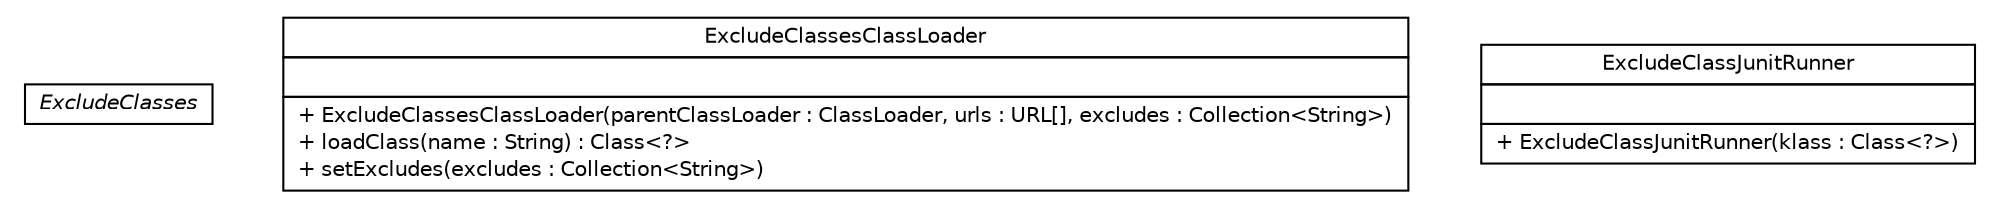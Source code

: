 #!/usr/local/bin/dot
#
# Class diagram 
# Generated by UMLGraph version R5_6-24-gf6e263 (http://www.umlgraph.org/)
#

digraph G {
	edge [fontname="Helvetica",fontsize=10,labelfontname="Helvetica",labelfontsize=10];
	node [fontname="Helvetica",fontsize=10,shape=plaintext];
	nodesep=0.25;
	ranksep=0.5;
	// top.infra.test.classloader.exclude.ExcludeClasses
	c21 [label=<<table title="top.infra.test.classloader.exclude.ExcludeClasses" border="0" cellborder="1" cellspacing="0" cellpadding="2" port="p" href="./ExcludeClasses.html">
		<tr><td><table border="0" cellspacing="0" cellpadding="1">
<tr><td align="center" balign="center"><font face="Helvetica-Oblique"> ExcludeClasses </font></td></tr>
		</table></td></tr>
		</table>>, URL="./ExcludeClasses.html", fontname="Helvetica", fontcolor="black", fontsize=10.0];
	// top.infra.test.classloader.exclude.ExcludeClassesClassLoader
	c22 [label=<<table title="top.infra.test.classloader.exclude.ExcludeClassesClassLoader" border="0" cellborder="1" cellspacing="0" cellpadding="2" port="p" href="./ExcludeClassesClassLoader.html">
		<tr><td><table border="0" cellspacing="0" cellpadding="1">
<tr><td align="center" balign="center"> ExcludeClassesClassLoader </td></tr>
		</table></td></tr>
		<tr><td><table border="0" cellspacing="0" cellpadding="1">
<tr><td align="left" balign="left">  </td></tr>
		</table></td></tr>
		<tr><td><table border="0" cellspacing="0" cellpadding="1">
<tr><td align="left" balign="left"> + ExcludeClassesClassLoader(parentClassLoader : ClassLoader, urls : URL[], excludes : Collection&lt;String&gt;) </td></tr>
<tr><td align="left" balign="left"> + loadClass(name : String) : Class&lt;?&gt; </td></tr>
<tr><td align="left" balign="left"> + setExcludes(excludes : Collection&lt;String&gt;) </td></tr>
		</table></td></tr>
		</table>>, URL="./ExcludeClassesClassLoader.html", fontname="Helvetica", fontcolor="black", fontsize=10.0];
	// top.infra.test.classloader.exclude.ExcludeClassJunitRunner
	c23 [label=<<table title="top.infra.test.classloader.exclude.ExcludeClassJunitRunner" border="0" cellborder="1" cellspacing="0" cellpadding="2" port="p" href="./ExcludeClassJunitRunner.html">
		<tr><td><table border="0" cellspacing="0" cellpadding="1">
<tr><td align="center" balign="center"> ExcludeClassJunitRunner </td></tr>
		</table></td></tr>
		<tr><td><table border="0" cellspacing="0" cellpadding="1">
<tr><td align="left" balign="left">  </td></tr>
		</table></td></tr>
		<tr><td><table border="0" cellspacing="0" cellpadding="1">
<tr><td align="left" balign="left"> + ExcludeClassJunitRunner(klass : Class&lt;?&gt;) </td></tr>
		</table></td></tr>
		</table>>, URL="./ExcludeClassJunitRunner.html", fontname="Helvetica", fontcolor="black", fontsize=10.0];
}

